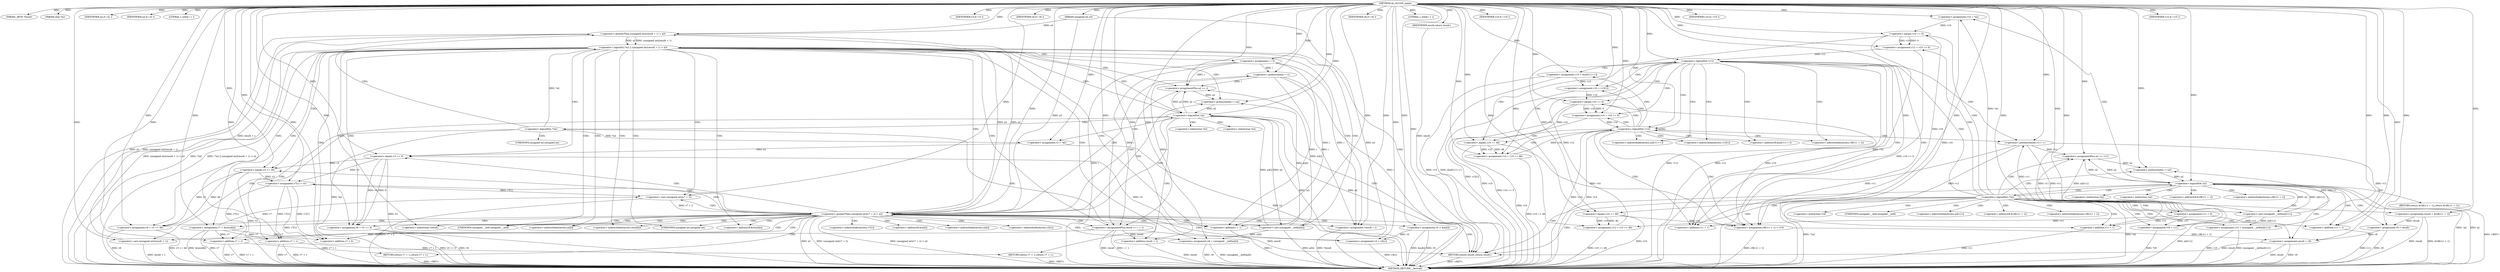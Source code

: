 digraph do_rfc1035_name {  
"1000114" [label = "(METHOD,do_rfc1035_name)" ]
"1000356" [label = "(METHOD_RETURN,__fastcall)" ]
"1000115" [label = "(PARAM,_BYTE *result)" ]
"1000116" [label = "(PARAM,char *a2)" ]
"1000117" [label = "(PARAM,unsigned int a3)" ]
"1000133" [label = "(IDENTIFIER,a2,if ( a2 ))" ]
"1000136" [label = "(IDENTIFIER,a3,if ( a3 ))" ]
"1000139" [label = "(LITERAL,1,while ( 1 ))" ]
"1000141" [label = "(<operator>.assignment,v3 = *a2)" ]
"1000146" [label = "(<operator>.logicalOr,!*a2 || (unsigned int)(result + 1) > a3)" ]
"1000147" [label = "(<operator>.logicalNot,!*a2)" ]
"1000150" [label = "(<operator>.greaterThan,(unsigned int)(result + 1) > a3)" ]
"1000151" [label = "(<operator>.cast,(unsigned int)(result + 1))" ]
"1000153" [label = "(<operator>.addition,result + 1)" ]
"1000159" [label = "(<operator>.assignment,i = 0)" ]
"1000162" [label = "(<operator>.preIncrement,++i)" ]
"1000165" [label = "(<operator>.assignment,v6 = v3 == 0)" ]
"1000167" [label = "(<operator>.equals,v3 == 0)" ]
"1000170" [label = "(<operator>.assignment,v7 = &result[i])" ]
"1000177" [label = "(IDENTIFIER,v3,if ( v3 ))" ]
"1000178" [label = "(<operator>.assignment,v6 = v3 == 46)" ]
"1000180" [label = "(<operator>.equals,v3 == 46)" ]
"1000184" [label = "(IDENTIFIER,v6,if ( v6 ))" ]
"1000187" [label = "(<operator>.greaterThan,(unsigned int)(v7 + 2) > a3)" ]
"1000188" [label = "(<operator>.cast,(unsigned int)(v7 + 2))" ]
"1000190" [label = "(<operator>.addition,v7 + 2)" ]
"1000194" [label = "(RETURN,return v7 + 1;,return v7 + 1;)" ]
"1000195" [label = "(<operator>.addition,v7 + 1)" ]
"1000198" [label = "(<operator>.assignment,v7[1] = v3)" ]
"1000203" [label = "(<operator>.assignment,v5 = &a2[i])" ]
"1000209" [label = "(<operator>.assignment,v3 = v5[1])" ]
"1000214" [label = "(<operator>.assignment,*result = i)" ]
"1000218" [label = "(<operator>.assignment,v8 = (unsigned __int8)a2[i])" ]
"1000220" [label = "(<operator>.cast,(unsigned __int8)a2[i])" ]
"1000225" [label = "(<operator>.assignmentPlus,a2 += i)" ]
"1000228" [label = "(<operator>.assignmentPlus,result += i + 1)" ]
"1000230" [label = "(<operator>.addition,i + 1)" ]
"1000234" [label = "(IDENTIFIER,v8,if ( v8 ))" ]
"1000235" [label = "(<operator>.preIncrement,++a2)" ]
"1000238" [label = "(<operator>.logicalNot,!a2)" ]
"1000240" [label = "(RETURN,return v7 + 1;,return v7 + 1;)" ]
"1000241" [label = "(<operator>.addition,v7 + 1)" ]
"1000247" [label = "(LITERAL,1,while ( 1 ))" ]
"1000249" [label = "(<operator>.assignment,v9 = result)" ]
"1000252" [label = "(<operator>.assignment,v10 = *a2)" ]
"1000257" [label = "(<operator>.logicalNot,!*a2)" ]
"1000261" [label = "(<operator>.assignment,v11 = 0)" ]
"1000264" [label = "(<operator>.assignment,v12 = v10 == 0)" ]
"1000266" [label = "(<operator>.equals,v10 == 0)" ]
"1000270" [label = "(IDENTIFIER,v10,if ( v10 ))" ]
"1000271" [label = "(<operator>.assignment,v12 = v10 == 46)" ]
"1000273" [label = "(<operator>.equals,v10 == 46)" ]
"1000277" [label = "(<operator>.logicalNot,!v12)" ]
"1000282" [label = "(<operator>.assignment,v9[v11 + 1] = v10)" ]
"1000285" [label = "(<operator>.addition,v11 + 1)" ]
"1000289" [label = "(<operator>.assignment,v13 = &a2[v11++])" ]
"1000294" [label = "(<operator>.postIncrement,v11++)" ]
"1000296" [label = "(<operator>.assignment,v10 = v13[1])" ]
"1000301" [label = "(<operator>.assignment,v14 = v10 == 0)" ]
"1000303" [label = "(<operator>.equals,v10 == 0)" ]
"1000307" [label = "(IDENTIFIER,v10,if ( v10 ))" ]
"1000308" [label = "(<operator>.assignment,v14 = v10 == 46)" ]
"1000310" [label = "(<operator>.equals,v10 == 46)" ]
"1000313" [label = "(<operator>.logicalNot,!v14)" ]
"1000315" [label = "(<operator>.assignment,*v9 = v11)" ]
"1000319" [label = "(<operator>.assignment,v15 = (unsigned __int8)a2[v11])" ]
"1000321" [label = "(<operator>.cast,(unsigned __int8)a2[v11])" ]
"1000326" [label = "(<operator>.assignmentPlus,a2 += v11)" ]
"1000329" [label = "(<operator>.assignment,result = &v9[v11 + 1])" ]
"1000334" [label = "(<operator>.addition,v11 + 1)" ]
"1000338" [label = "(IDENTIFIER,v15,if ( v15 ))" ]
"1000339" [label = "(<operator>.preIncrement,++a2)" ]
"1000342" [label = "(<operator>.logicalNot,!a2)" ]
"1000344" [label = "(RETURN,return &v9[v11 + 1];,return &v9[v11 + 1];)" ]
"1000348" [label = "(<operator>.addition,v11 + 1)" ]
"1000351" [label = "(<operator>.assignment,result = v9)" ]
"1000354" [label = "(RETURN,return result;,return result;)" ]
"1000355" [label = "(IDENTIFIER,result,return result;)" ]
"1000143" [label = "(<operator>.indirection,*a2)" ]
"1000148" [label = "(<operator>.indirection,*a2)" ]
"1000152" [label = "(UNKNOWN,unsigned int,unsigned int)" ]
"1000172" [label = "(<operator>.addressOf,&result[i])" ]
"1000173" [label = "(<operator>.indirectIndexAccess,result[i])" ]
"1000189" [label = "(UNKNOWN,unsigned int,unsigned int)" ]
"1000199" [label = "(<operator>.indirectIndexAccess,v7[1])" ]
"1000205" [label = "(<operator>.addressOf,&a2[i])" ]
"1000206" [label = "(<operator>.indirectIndexAccess,a2[i])" ]
"1000211" [label = "(<operator>.indirectIndexAccess,v5[1])" ]
"1000215" [label = "(<operator>.indirection,*result)" ]
"1000221" [label = "(UNKNOWN,unsigned __int8,unsigned __int8)" ]
"1000222" [label = "(<operator>.indirectIndexAccess,a2[i])" ]
"1000254" [label = "(<operator>.indirection,*a2)" ]
"1000258" [label = "(<operator>.indirection,*a2)" ]
"1000283" [label = "(<operator>.indirectIndexAccess,v9[v11 + 1])" ]
"1000291" [label = "(<operator>.addressOf,&a2[v11++])" ]
"1000292" [label = "(<operator>.indirectIndexAccess,a2[v11++])" ]
"1000298" [label = "(<operator>.indirectIndexAccess,v13[1])" ]
"1000316" [label = "(<operator>.indirection,*v9)" ]
"1000322" [label = "(UNKNOWN,unsigned __int8,unsigned __int8)" ]
"1000323" [label = "(<operator>.indirectIndexAccess,a2[v11])" ]
"1000331" [label = "(<operator>.addressOf,&v9[v11 + 1])" ]
"1000332" [label = "(<operator>.indirectIndexAccess,v9[v11 + 1])" ]
"1000345" [label = "(<operator>.addressOf,&v9[v11 + 1])" ]
"1000346" [label = "(<operator>.indirectIndexAccess,v9[v11 + 1])" ]
  "1000303" -> "1000356"  [ label = "DDG: v10"] 
  "1000150" -> "1000356"  [ label = "DDG: a3"] 
  "1000238" -> "1000356"  [ label = "DDG: !a2"] 
  "1000329" -> "1000356"  [ label = "DDG: &v9[v11 + 1]"] 
  "1000180" -> "1000356"  [ label = "DDG: v3"] 
  "1000165" -> "1000356"  [ label = "DDG: v3 == 0"] 
  "1000266" -> "1000356"  [ label = "DDG: v10"] 
  "1000342" -> "1000356"  [ label = "DDG: !a2"] 
  "1000203" -> "1000356"  [ label = "DDG: &a2[i]"] 
  "1000315" -> "1000356"  [ label = "DDG: *v9"] 
  "1000334" -> "1000356"  [ label = "DDG: v11"] 
  "1000117" -> "1000356"  [ label = "DDG: a3"] 
  "1000198" -> "1000356"  [ label = "DDG: v7[1]"] 
  "1000162" -> "1000356"  [ label = "DDG: i"] 
  "1000351" -> "1000356"  [ label = "DDG: result"] 
  "1000238" -> "1000356"  [ label = "DDG: a2"] 
  "1000165" -> "1000356"  [ label = "DDG: v6"] 
  "1000329" -> "1000356"  [ label = "DDG: result"] 
  "1000351" -> "1000356"  [ label = "DDG: v9"] 
  "1000319" -> "1000356"  [ label = "DDG: (unsigned __int8)a2[v11]"] 
  "1000141" -> "1000356"  [ label = "DDG: v3"] 
  "1000257" -> "1000356"  [ label = "DDG: *a2"] 
  "1000313" -> "1000356"  [ label = "DDG: !v14"] 
  "1000228" -> "1000356"  [ label = "DDG: i + 1"] 
  "1000209" -> "1000356"  [ label = "DDG: v5[1]"] 
  "1000321" -> "1000356"  [ label = "DDG: a2[v11]"] 
  "1000228" -> "1000356"  [ label = "DDG: result"] 
  "1000289" -> "1000356"  [ label = "DDG: v13"] 
  "1000273" -> "1000356"  [ label = "DDG: v10"] 
  "1000296" -> "1000356"  [ label = "DDG: v13[1]"] 
  "1000319" -> "1000356"  [ label = "DDG: v15"] 
  "1000282" -> "1000356"  [ label = "DDG: v9[v11 + 1]"] 
  "1000218" -> "1000356"  [ label = "DDG: (unsigned __int8)a2[i]"] 
  "1000264" -> "1000356"  [ label = "DDG: v10 == 0"] 
  "1000151" -> "1000356"  [ label = "DDG: result + 1"] 
  "1000241" -> "1000356"  [ label = "DDG: v7 + 1"] 
  "1000249" -> "1000356"  [ label = "DDG: v9"] 
  "1000146" -> "1000356"  [ label = "DDG: (unsigned int)(result + 1) > a3"] 
  "1000178" -> "1000356"  [ label = "DDG: v3 == 46"] 
  "1000203" -> "1000356"  [ label = "DDG: v5"] 
  "1000147" -> "1000356"  [ label = "DDG: *a2"] 
  "1000252" -> "1000356"  [ label = "DDG: v10"] 
  "1000308" -> "1000356"  [ label = "DDG: v10 == 46"] 
  "1000146" -> "1000356"  [ label = "DDG: !*a2"] 
  "1000188" -> "1000356"  [ label = "DDG: v7 + 2"] 
  "1000214" -> "1000356"  [ label = "DDG: *result"] 
  "1000277" -> "1000356"  [ label = "DDG: !v12"] 
  "1000220" -> "1000356"  [ label = "DDG: a2[i]"] 
  "1000187" -> "1000356"  [ label = "DDG: a3"] 
  "1000313" -> "1000356"  [ label = "DDG: v14"] 
  "1000342" -> "1000356"  [ label = "DDG: a2"] 
  "1000289" -> "1000356"  [ label = "DDG: &a2[v11++]"] 
  "1000301" -> "1000356"  [ label = "DDG: v10 == 0"] 
  "1000348" -> "1000356"  [ label = "DDG: v11"] 
  "1000230" -> "1000356"  [ label = "DDG: i"] 
  "1000310" -> "1000356"  [ label = "DDG: v10"] 
  "1000187" -> "1000356"  [ label = "DDG: (unsigned int)(v7 + 2)"] 
  "1000257" -> "1000356"  [ label = "DDG: !*a2"] 
  "1000170" -> "1000356"  [ label = "DDG: v7"] 
  "1000187" -> "1000356"  [ label = "DDG: (unsigned int)(v7 + 2) > a3"] 
  "1000271" -> "1000356"  [ label = "DDG: v10 == 46"] 
  "1000241" -> "1000356"  [ label = "DDG: v7"] 
  "1000178" -> "1000356"  [ label = "DDG: v6"] 
  "1000195" -> "1000356"  [ label = "DDG: v7"] 
  "1000277" -> "1000356"  [ label = "DDG: v12"] 
  "1000159" -> "1000356"  [ label = "DDG: i"] 
  "1000195" -> "1000356"  [ label = "DDG: v7 + 1"] 
  "1000170" -> "1000356"  [ label = "DDG: &result[i]"] 
  "1000153" -> "1000356"  [ label = "DDG: result"] 
  "1000146" -> "1000356"  [ label = "DDG: !*a2 || (unsigned int)(result + 1) > a3"] 
  "1000167" -> "1000356"  [ label = "DDG: v3"] 
  "1000218" -> "1000356"  [ label = "DDG: v8"] 
  "1000150" -> "1000356"  [ label = "DDG: (unsigned int)(result + 1)"] 
  "1000194" -> "1000356"  [ label = "DDG: <RET>"] 
  "1000344" -> "1000356"  [ label = "DDG: <RET>"] 
  "1000240" -> "1000356"  [ label = "DDG: <RET>"] 
  "1000354" -> "1000356"  [ label = "DDG: <RET>"] 
  "1000114" -> "1000115"  [ label = "DDG: "] 
  "1000114" -> "1000116"  [ label = "DDG: "] 
  "1000114" -> "1000117"  [ label = "DDG: "] 
  "1000114" -> "1000133"  [ label = "DDG: "] 
  "1000114" -> "1000136"  [ label = "DDG: "] 
  "1000114" -> "1000139"  [ label = "DDG: "] 
  "1000147" -> "1000141"  [ label = "DDG: *a2"] 
  "1000114" -> "1000141"  [ label = "DDG: "] 
  "1000147" -> "1000146"  [ label = "DDG: *a2"] 
  "1000150" -> "1000146"  [ label = "DDG: (unsigned int)(result + 1)"] 
  "1000150" -> "1000146"  [ label = "DDG: a3"] 
  "1000151" -> "1000150"  [ label = "DDG: result + 1"] 
  "1000228" -> "1000151"  [ label = "DDG: result"] 
  "1000114" -> "1000151"  [ label = "DDG: "] 
  "1000228" -> "1000153"  [ label = "DDG: result"] 
  "1000114" -> "1000153"  [ label = "DDG: "] 
  "1000187" -> "1000150"  [ label = "DDG: a3"] 
  "1000117" -> "1000150"  [ label = "DDG: a3"] 
  "1000114" -> "1000150"  [ label = "DDG: "] 
  "1000114" -> "1000159"  [ label = "DDG: "] 
  "1000159" -> "1000162"  [ label = "DDG: i"] 
  "1000114" -> "1000162"  [ label = "DDG: "] 
  "1000167" -> "1000165"  [ label = "DDG: v3"] 
  "1000167" -> "1000165"  [ label = "DDG: 0"] 
  "1000114" -> "1000165"  [ label = "DDG: "] 
  "1000141" -> "1000167"  [ label = "DDG: v3"] 
  "1000209" -> "1000167"  [ label = "DDG: v3"] 
  "1000114" -> "1000167"  [ label = "DDG: "] 
  "1000114" -> "1000170"  [ label = "DDG: "] 
  "1000114" -> "1000177"  [ label = "DDG: "] 
  "1000180" -> "1000178"  [ label = "DDG: v3"] 
  "1000180" -> "1000178"  [ label = "DDG: 46"] 
  "1000114" -> "1000178"  [ label = "DDG: "] 
  "1000167" -> "1000180"  [ label = "DDG: v3"] 
  "1000114" -> "1000180"  [ label = "DDG: "] 
  "1000114" -> "1000184"  [ label = "DDG: "] 
  "1000188" -> "1000187"  [ label = "DDG: v7 + 2"] 
  "1000198" -> "1000188"  [ label = "DDG: v7[1]"] 
  "1000170" -> "1000188"  [ label = "DDG: v7"] 
  "1000114" -> "1000188"  [ label = "DDG: "] 
  "1000198" -> "1000190"  [ label = "DDG: v7[1]"] 
  "1000170" -> "1000190"  [ label = "DDG: v7"] 
  "1000114" -> "1000190"  [ label = "DDG: "] 
  "1000150" -> "1000187"  [ label = "DDG: a3"] 
  "1000117" -> "1000187"  [ label = "DDG: a3"] 
  "1000114" -> "1000187"  [ label = "DDG: "] 
  "1000195" -> "1000194"  [ label = "DDG: v7 + 1"] 
  "1000198" -> "1000195"  [ label = "DDG: v7[1]"] 
  "1000114" -> "1000195"  [ label = "DDG: "] 
  "1000170" -> "1000195"  [ label = "DDG: v7"] 
  "1000180" -> "1000198"  [ label = "DDG: v3"] 
  "1000167" -> "1000198"  [ label = "DDG: v3"] 
  "1000114" -> "1000198"  [ label = "DDG: "] 
  "1000114" -> "1000203"  [ label = "DDG: "] 
  "1000203" -> "1000209"  [ label = "DDG: v5"] 
  "1000114" -> "1000209"  [ label = "DDG: "] 
  "1000162" -> "1000214"  [ label = "DDG: i"] 
  "1000159" -> "1000214"  [ label = "DDG: i"] 
  "1000114" -> "1000214"  [ label = "DDG: "] 
  "1000220" -> "1000218"  [ label = "DDG: a2[i]"] 
  "1000114" -> "1000218"  [ label = "DDG: "] 
  "1000238" -> "1000220"  [ label = "DDG: a2"] 
  "1000114" -> "1000225"  [ label = "DDG: "] 
  "1000162" -> "1000225"  [ label = "DDG: i"] 
  "1000159" -> "1000225"  [ label = "DDG: i"] 
  "1000238" -> "1000225"  [ label = "DDG: a2"] 
  "1000220" -> "1000225"  [ label = "DDG: a2[i]"] 
  "1000114" -> "1000228"  [ label = "DDG: "] 
  "1000162" -> "1000228"  [ label = "DDG: i"] 
  "1000159" -> "1000228"  [ label = "DDG: i"] 
  "1000114" -> "1000230"  [ label = "DDG: "] 
  "1000162" -> "1000230"  [ label = "DDG: i"] 
  "1000159" -> "1000230"  [ label = "DDG: i"] 
  "1000114" -> "1000234"  [ label = "DDG: "] 
  "1000225" -> "1000235"  [ label = "DDG: a2"] 
  "1000220" -> "1000235"  [ label = "DDG: a2[i]"] 
  "1000114" -> "1000235"  [ label = "DDG: "] 
  "1000225" -> "1000238"  [ label = "DDG: a2"] 
  "1000235" -> "1000238"  [ label = "DDG: a2"] 
  "1000220" -> "1000238"  [ label = "DDG: a2[i]"] 
  "1000114" -> "1000238"  [ label = "DDG: "] 
  "1000241" -> "1000240"  [ label = "DDG: v7 + 1"] 
  "1000198" -> "1000241"  [ label = "DDG: v7[1]"] 
  "1000170" -> "1000241"  [ label = "DDG: v7"] 
  "1000114" -> "1000241"  [ label = "DDG: "] 
  "1000114" -> "1000247"  [ label = "DDG: "] 
  "1000329" -> "1000249"  [ label = "DDG: result"] 
  "1000114" -> "1000249"  [ label = "DDG: "] 
  "1000257" -> "1000252"  [ label = "DDG: *a2"] 
  "1000114" -> "1000252"  [ label = "DDG: "] 
  "1000114" -> "1000261"  [ label = "DDG: "] 
  "1000266" -> "1000264"  [ label = "DDG: v10"] 
  "1000266" -> "1000264"  [ label = "DDG: 0"] 
  "1000114" -> "1000264"  [ label = "DDG: "] 
  "1000252" -> "1000266"  [ label = "DDG: v10"] 
  "1000114" -> "1000266"  [ label = "DDG: "] 
  "1000114" -> "1000270"  [ label = "DDG: "] 
  "1000273" -> "1000271"  [ label = "DDG: v10"] 
  "1000273" -> "1000271"  [ label = "DDG: 46"] 
  "1000114" -> "1000271"  [ label = "DDG: "] 
  "1000266" -> "1000273"  [ label = "DDG: v10"] 
  "1000114" -> "1000273"  [ label = "DDG: "] 
  "1000264" -> "1000277"  [ label = "DDG: v12"] 
  "1000271" -> "1000277"  [ label = "DDG: v12"] 
  "1000114" -> "1000277"  [ label = "DDG: "] 
  "1000266" -> "1000282"  [ label = "DDG: v10"] 
  "1000273" -> "1000282"  [ label = "DDG: v10"] 
  "1000303" -> "1000282"  [ label = "DDG: v10"] 
  "1000310" -> "1000282"  [ label = "DDG: v10"] 
  "1000114" -> "1000282"  [ label = "DDG: "] 
  "1000294" -> "1000285"  [ label = "DDG: v11"] 
  "1000261" -> "1000285"  [ label = "DDG: v11"] 
  "1000114" -> "1000285"  [ label = "DDG: "] 
  "1000114" -> "1000289"  [ label = "DDG: "] 
  "1000114" -> "1000294"  [ label = "DDG: "] 
  "1000261" -> "1000294"  [ label = "DDG: v11"] 
  "1000289" -> "1000296"  [ label = "DDG: v13"] 
  "1000114" -> "1000296"  [ label = "DDG: "] 
  "1000303" -> "1000301"  [ label = "DDG: v10"] 
  "1000303" -> "1000301"  [ label = "DDG: 0"] 
  "1000114" -> "1000301"  [ label = "DDG: "] 
  "1000296" -> "1000303"  [ label = "DDG: v10"] 
  "1000114" -> "1000303"  [ label = "DDG: "] 
  "1000114" -> "1000307"  [ label = "DDG: "] 
  "1000310" -> "1000308"  [ label = "DDG: v10"] 
  "1000310" -> "1000308"  [ label = "DDG: 46"] 
  "1000114" -> "1000308"  [ label = "DDG: "] 
  "1000303" -> "1000310"  [ label = "DDG: v10"] 
  "1000114" -> "1000310"  [ label = "DDG: "] 
  "1000301" -> "1000313"  [ label = "DDG: v14"] 
  "1000308" -> "1000313"  [ label = "DDG: v14"] 
  "1000114" -> "1000313"  [ label = "DDG: "] 
  "1000294" -> "1000315"  [ label = "DDG: v11"] 
  "1000261" -> "1000315"  [ label = "DDG: v11"] 
  "1000114" -> "1000315"  [ label = "DDG: "] 
  "1000321" -> "1000319"  [ label = "DDG: a2[v11]"] 
  "1000114" -> "1000319"  [ label = "DDG: "] 
  "1000342" -> "1000321"  [ label = "DDG: a2"] 
  "1000114" -> "1000326"  [ label = "DDG: "] 
  "1000294" -> "1000326"  [ label = "DDG: v11"] 
  "1000261" -> "1000326"  [ label = "DDG: v11"] 
  "1000321" -> "1000326"  [ label = "DDG: a2[v11]"] 
  "1000342" -> "1000326"  [ label = "DDG: a2"] 
  "1000114" -> "1000329"  [ label = "DDG: "] 
  "1000114" -> "1000334"  [ label = "DDG: "] 
  "1000294" -> "1000334"  [ label = "DDG: v11"] 
  "1000261" -> "1000334"  [ label = "DDG: v11"] 
  "1000114" -> "1000338"  [ label = "DDG: "] 
  "1000326" -> "1000339"  [ label = "DDG: a2"] 
  "1000321" -> "1000339"  [ label = "DDG: a2[v11]"] 
  "1000114" -> "1000339"  [ label = "DDG: "] 
  "1000326" -> "1000342"  [ label = "DDG: a2"] 
  "1000321" -> "1000342"  [ label = "DDG: a2[v11]"] 
  "1000339" -> "1000342"  [ label = "DDG: a2"] 
  "1000114" -> "1000342"  [ label = "DDG: "] 
  "1000114" -> "1000348"  [ label = "DDG: "] 
  "1000294" -> "1000348"  [ label = "DDG: v11"] 
  "1000261" -> "1000348"  [ label = "DDG: v11"] 
  "1000282" -> "1000351"  [ label = "DDG: v9[v11 + 1]"] 
  "1000249" -> "1000351"  [ label = "DDG: v9"] 
  "1000114" -> "1000351"  [ label = "DDG: "] 
  "1000355" -> "1000354"  [ label = "DDG: result"] 
  "1000351" -> "1000354"  [ label = "DDG: result"] 
  "1000228" -> "1000354"  [ label = "DDG: result"] 
  "1000114" -> "1000354"  [ label = "DDG: "] 
  "1000114" -> "1000355"  [ label = "DDG: "] 
  "1000146" -> "1000159"  [ label = "CDG: "] 
  "1000146" -> "1000173"  [ label = "CDG: "] 
  "1000146" -> "1000172"  [ label = "CDG: "] 
  "1000146" -> "1000170"  [ label = "CDG: "] 
  "1000146" -> "1000167"  [ label = "CDG: "] 
  "1000146" -> "1000165"  [ label = "CDG: "] 
  "1000146" -> "1000354"  [ label = "CDG: "] 
  "1000146" -> "1000190"  [ label = "CDG: "] 
  "1000146" -> "1000189"  [ label = "CDG: "] 
  "1000146" -> "1000188"  [ label = "CDG: "] 
  "1000146" -> "1000187"  [ label = "CDG: "] 
  "1000146" -> "1000222"  [ label = "CDG: "] 
  "1000146" -> "1000221"  [ label = "CDG: "] 
  "1000146" -> "1000220"  [ label = "CDG: "] 
  "1000146" -> "1000218"  [ label = "CDG: "] 
  "1000146" -> "1000215"  [ label = "CDG: "] 
  "1000146" -> "1000214"  [ label = "CDG: "] 
  "1000146" -> "1000238"  [ label = "CDG: "] 
  "1000146" -> "1000230"  [ label = "CDG: "] 
  "1000146" -> "1000228"  [ label = "CDG: "] 
  "1000146" -> "1000225"  [ label = "CDG: "] 
  "1000146" -> "1000235"  [ label = "CDG: "] 
  "1000146" -> "1000180"  [ label = "CDG: "] 
  "1000146" -> "1000178"  [ label = "CDG: "] 
  "1000147" -> "1000153"  [ label = "CDG: "] 
  "1000147" -> "1000152"  [ label = "CDG: "] 
  "1000147" -> "1000151"  [ label = "CDG: "] 
  "1000147" -> "1000150"  [ label = "CDG: "] 
  "1000187" -> "1000173"  [ label = "CDG: "] 
  "1000187" -> "1000172"  [ label = "CDG: "] 
  "1000187" -> "1000170"  [ label = "CDG: "] 
  "1000187" -> "1000167"  [ label = "CDG: "] 
  "1000187" -> "1000165"  [ label = "CDG: "] 
  "1000187" -> "1000162"  [ label = "CDG: "] 
  "1000187" -> "1000206"  [ label = "CDG: "] 
  "1000187" -> "1000205"  [ label = "CDG: "] 
  "1000187" -> "1000203"  [ label = "CDG: "] 
  "1000187" -> "1000199"  [ label = "CDG: "] 
  "1000187" -> "1000198"  [ label = "CDG: "] 
  "1000187" -> "1000195"  [ label = "CDG: "] 
  "1000187" -> "1000194"  [ label = "CDG: "] 
  "1000187" -> "1000211"  [ label = "CDG: "] 
  "1000187" -> "1000209"  [ label = "CDG: "] 
  "1000187" -> "1000190"  [ label = "CDG: "] 
  "1000187" -> "1000189"  [ label = "CDG: "] 
  "1000187" -> "1000188"  [ label = "CDG: "] 
  "1000187" -> "1000187"  [ label = "CDG: "] 
  "1000187" -> "1000222"  [ label = "CDG: "] 
  "1000187" -> "1000221"  [ label = "CDG: "] 
  "1000187" -> "1000220"  [ label = "CDG: "] 
  "1000187" -> "1000218"  [ label = "CDG: "] 
  "1000187" -> "1000215"  [ label = "CDG: "] 
  "1000187" -> "1000214"  [ label = "CDG: "] 
  "1000187" -> "1000238"  [ label = "CDG: "] 
  "1000187" -> "1000230"  [ label = "CDG: "] 
  "1000187" -> "1000228"  [ label = "CDG: "] 
  "1000187" -> "1000225"  [ label = "CDG: "] 
  "1000187" -> "1000354"  [ label = "CDG: "] 
  "1000187" -> "1000235"  [ label = "CDG: "] 
  "1000187" -> "1000180"  [ label = "CDG: "] 
  "1000187" -> "1000178"  [ label = "CDG: "] 
  "1000238" -> "1000240"  [ label = "CDG: "] 
  "1000238" -> "1000241"  [ label = "CDG: "] 
  "1000238" -> "1000143"  [ label = "CDG: "] 
  "1000238" -> "1000141"  [ label = "CDG: "] 
  "1000238" -> "1000148"  [ label = "CDG: "] 
  "1000238" -> "1000147"  [ label = "CDG: "] 
  "1000238" -> "1000146"  [ label = "CDG: "] 
  "1000238" -> "1000354"  [ label = "CDG: "] 
  "1000257" -> "1000266"  [ label = "CDG: "] 
  "1000257" -> "1000264"  [ label = "CDG: "] 
  "1000257" -> "1000261"  [ label = "CDG: "] 
  "1000257" -> "1000277"  [ label = "CDG: "] 
  "1000257" -> "1000319"  [ label = "CDG: "] 
  "1000257" -> "1000316"  [ label = "CDG: "] 
  "1000257" -> "1000315"  [ label = "CDG: "] 
  "1000257" -> "1000334"  [ label = "CDG: "] 
  "1000257" -> "1000332"  [ label = "CDG: "] 
  "1000257" -> "1000331"  [ label = "CDG: "] 
  "1000257" -> "1000329"  [ label = "CDG: "] 
  "1000257" -> "1000326"  [ label = "CDG: "] 
  "1000257" -> "1000323"  [ label = "CDG: "] 
  "1000257" -> "1000322"  [ label = "CDG: "] 
  "1000257" -> "1000321"  [ label = "CDG: "] 
  "1000257" -> "1000351"  [ label = "CDG: "] 
  "1000257" -> "1000342"  [ label = "CDG: "] 
  "1000257" -> "1000354"  [ label = "CDG: "] 
  "1000257" -> "1000271"  [ label = "CDG: "] 
  "1000257" -> "1000273"  [ label = "CDG: "] 
  "1000257" -> "1000339"  [ label = "CDG: "] 
  "1000277" -> "1000285"  [ label = "CDG: "] 
  "1000277" -> "1000283"  [ label = "CDG: "] 
  "1000277" -> "1000282"  [ label = "CDG: "] 
  "1000277" -> "1000303"  [ label = "CDG: "] 
  "1000277" -> "1000301"  [ label = "CDG: "] 
  "1000277" -> "1000298"  [ label = "CDG: "] 
  "1000277" -> "1000296"  [ label = "CDG: "] 
  "1000277" -> "1000294"  [ label = "CDG: "] 
  "1000277" -> "1000292"  [ label = "CDG: "] 
  "1000277" -> "1000291"  [ label = "CDG: "] 
  "1000277" -> "1000289"  [ label = "CDG: "] 
  "1000277" -> "1000313"  [ label = "CDG: "] 
  "1000277" -> "1000310"  [ label = "CDG: "] 
  "1000277" -> "1000308"  [ label = "CDG: "] 
  "1000313" -> "1000285"  [ label = "CDG: "] 
  "1000313" -> "1000283"  [ label = "CDG: "] 
  "1000313" -> "1000282"  [ label = "CDG: "] 
  "1000313" -> "1000303"  [ label = "CDG: "] 
  "1000313" -> "1000301"  [ label = "CDG: "] 
  "1000313" -> "1000298"  [ label = "CDG: "] 
  "1000313" -> "1000296"  [ label = "CDG: "] 
  "1000313" -> "1000294"  [ label = "CDG: "] 
  "1000313" -> "1000292"  [ label = "CDG: "] 
  "1000313" -> "1000291"  [ label = "CDG: "] 
  "1000313" -> "1000289"  [ label = "CDG: "] 
  "1000313" -> "1000313"  [ label = "CDG: "] 
  "1000313" -> "1000310"  [ label = "CDG: "] 
  "1000313" -> "1000308"  [ label = "CDG: "] 
  "1000342" -> "1000348"  [ label = "CDG: "] 
  "1000342" -> "1000346"  [ label = "CDG: "] 
  "1000342" -> "1000345"  [ label = "CDG: "] 
  "1000342" -> "1000344"  [ label = "CDG: "] 
  "1000342" -> "1000254"  [ label = "CDG: "] 
  "1000342" -> "1000252"  [ label = "CDG: "] 
  "1000342" -> "1000249"  [ label = "CDG: "] 
  "1000342" -> "1000258"  [ label = "CDG: "] 
  "1000342" -> "1000257"  [ label = "CDG: "] 
  "1000342" -> "1000351"  [ label = "CDG: "] 
  "1000342" -> "1000354"  [ label = "CDG: "] 
}
